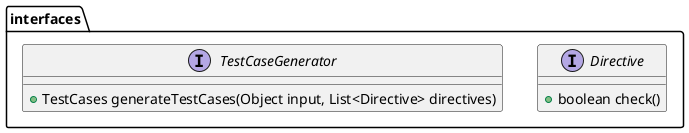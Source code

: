 @startuml

package interfaces {
    interface Directive {
        +boolean check()
    }

    interface TestCaseGenerator {
        +TestCases generateTestCases(Object input, List<Directive> directives)
    }
}

@enduml
